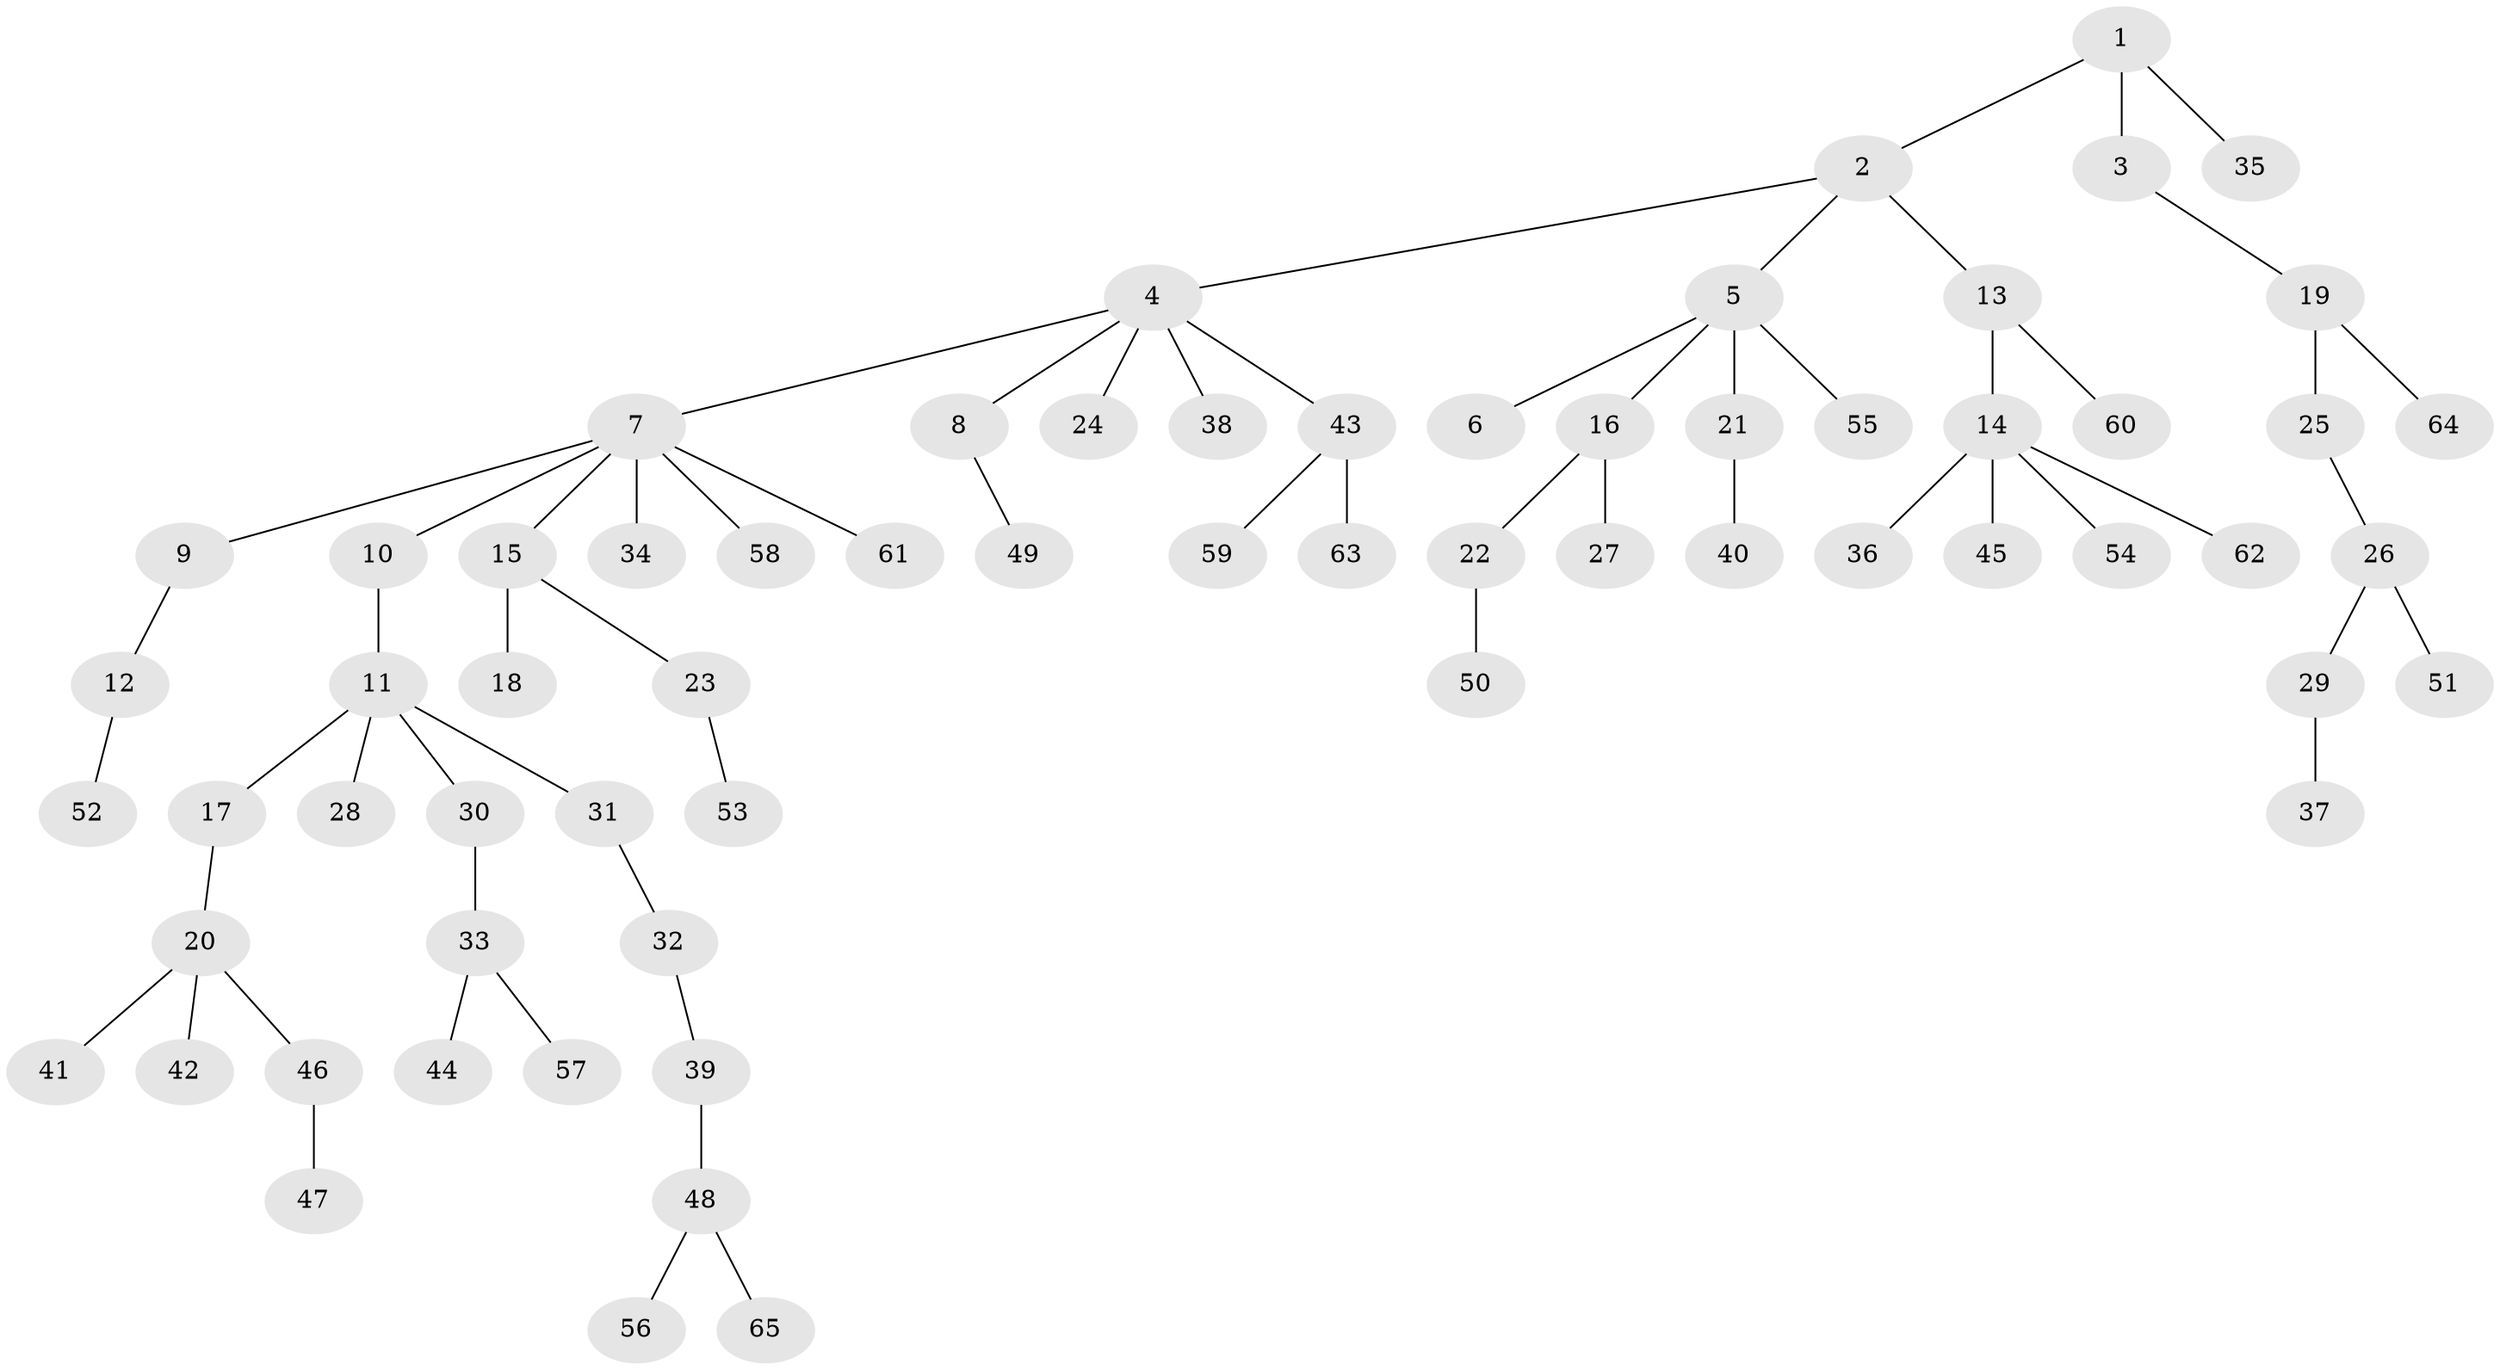 // coarse degree distribution, {2: 0.2222222222222222, 4: 0.06666666666666667, 3: 0.08888888888888889, 6: 0.044444444444444446, 1: 0.5555555555555556, 7: 0.022222222222222223}
// Generated by graph-tools (version 1.1) at 2025/52/02/27/25 19:52:09]
// undirected, 65 vertices, 64 edges
graph export_dot {
graph [start="1"]
  node [color=gray90,style=filled];
  1;
  2;
  3;
  4;
  5;
  6;
  7;
  8;
  9;
  10;
  11;
  12;
  13;
  14;
  15;
  16;
  17;
  18;
  19;
  20;
  21;
  22;
  23;
  24;
  25;
  26;
  27;
  28;
  29;
  30;
  31;
  32;
  33;
  34;
  35;
  36;
  37;
  38;
  39;
  40;
  41;
  42;
  43;
  44;
  45;
  46;
  47;
  48;
  49;
  50;
  51;
  52;
  53;
  54;
  55;
  56;
  57;
  58;
  59;
  60;
  61;
  62;
  63;
  64;
  65;
  1 -- 2;
  1 -- 3;
  1 -- 35;
  2 -- 4;
  2 -- 5;
  2 -- 13;
  3 -- 19;
  4 -- 7;
  4 -- 8;
  4 -- 24;
  4 -- 38;
  4 -- 43;
  5 -- 6;
  5 -- 16;
  5 -- 21;
  5 -- 55;
  7 -- 9;
  7 -- 10;
  7 -- 15;
  7 -- 34;
  7 -- 58;
  7 -- 61;
  8 -- 49;
  9 -- 12;
  10 -- 11;
  11 -- 17;
  11 -- 28;
  11 -- 30;
  11 -- 31;
  12 -- 52;
  13 -- 14;
  13 -- 60;
  14 -- 36;
  14 -- 45;
  14 -- 54;
  14 -- 62;
  15 -- 18;
  15 -- 23;
  16 -- 22;
  16 -- 27;
  17 -- 20;
  19 -- 25;
  19 -- 64;
  20 -- 41;
  20 -- 42;
  20 -- 46;
  21 -- 40;
  22 -- 50;
  23 -- 53;
  25 -- 26;
  26 -- 29;
  26 -- 51;
  29 -- 37;
  30 -- 33;
  31 -- 32;
  32 -- 39;
  33 -- 44;
  33 -- 57;
  39 -- 48;
  43 -- 59;
  43 -- 63;
  46 -- 47;
  48 -- 56;
  48 -- 65;
}
